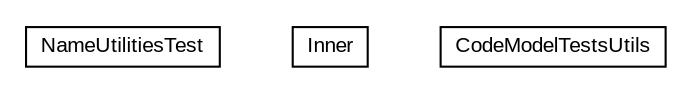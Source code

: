 #!/usr/local/bin/dot
#
# Class diagram 
# Generated by UMLGraph version 5.1 (http://www.umlgraph.org/)
#

digraph G {
	edge [fontname="arial",fontsize=10,labelfontname="arial",labelfontsize=10];
	node [fontname="arial",fontsize=10,shape=plaintext];
	nodesep=0.25;
	ranksep=0.5;
	// com.helger.jcodemodel.tests.util.NameUtilitiesTest
	c41 [label=<<table title="com.helger.jcodemodel.tests.util.NameUtilitiesTest" border="0" cellborder="1" cellspacing="0" cellpadding="2" port="p" href="./NameUtilitiesTest.html">
		<tr><td><table border="0" cellspacing="0" cellpadding="1">
<tr><td align="center" balign="center"> NameUtilitiesTest </td></tr>
		</table></td></tr>
		</table>>, fontname="arial", fontcolor="black", fontsize=10.0];
	// com.helger.jcodemodel.tests.util.NameUtilitiesTest.Inner
	c42 [label=<<table title="com.helger.jcodemodel.tests.util.NameUtilitiesTest.Inner" border="0" cellborder="1" cellspacing="0" cellpadding="2" port="p" href="./NameUtilitiesTest.Inner.html">
		<tr><td><table border="0" cellspacing="0" cellpadding="1">
<tr><td align="center" balign="center"> Inner </td></tr>
		</table></td></tr>
		</table>>, fontname="arial", fontcolor="black", fontsize=10.0];
	// com.helger.jcodemodel.tests.util.CodeModelTestsUtils
	c43 [label=<<table title="com.helger.jcodemodel.tests.util.CodeModelTestsUtils" border="0" cellborder="1" cellspacing="0" cellpadding="2" port="p" href="./CodeModelTestsUtils.html">
		<tr><td><table border="0" cellspacing="0" cellpadding="1">
<tr><td align="center" balign="center"> CodeModelTestsUtils </td></tr>
		</table></td></tr>
		</table>>, fontname="arial", fontcolor="black", fontsize=10.0];
}

